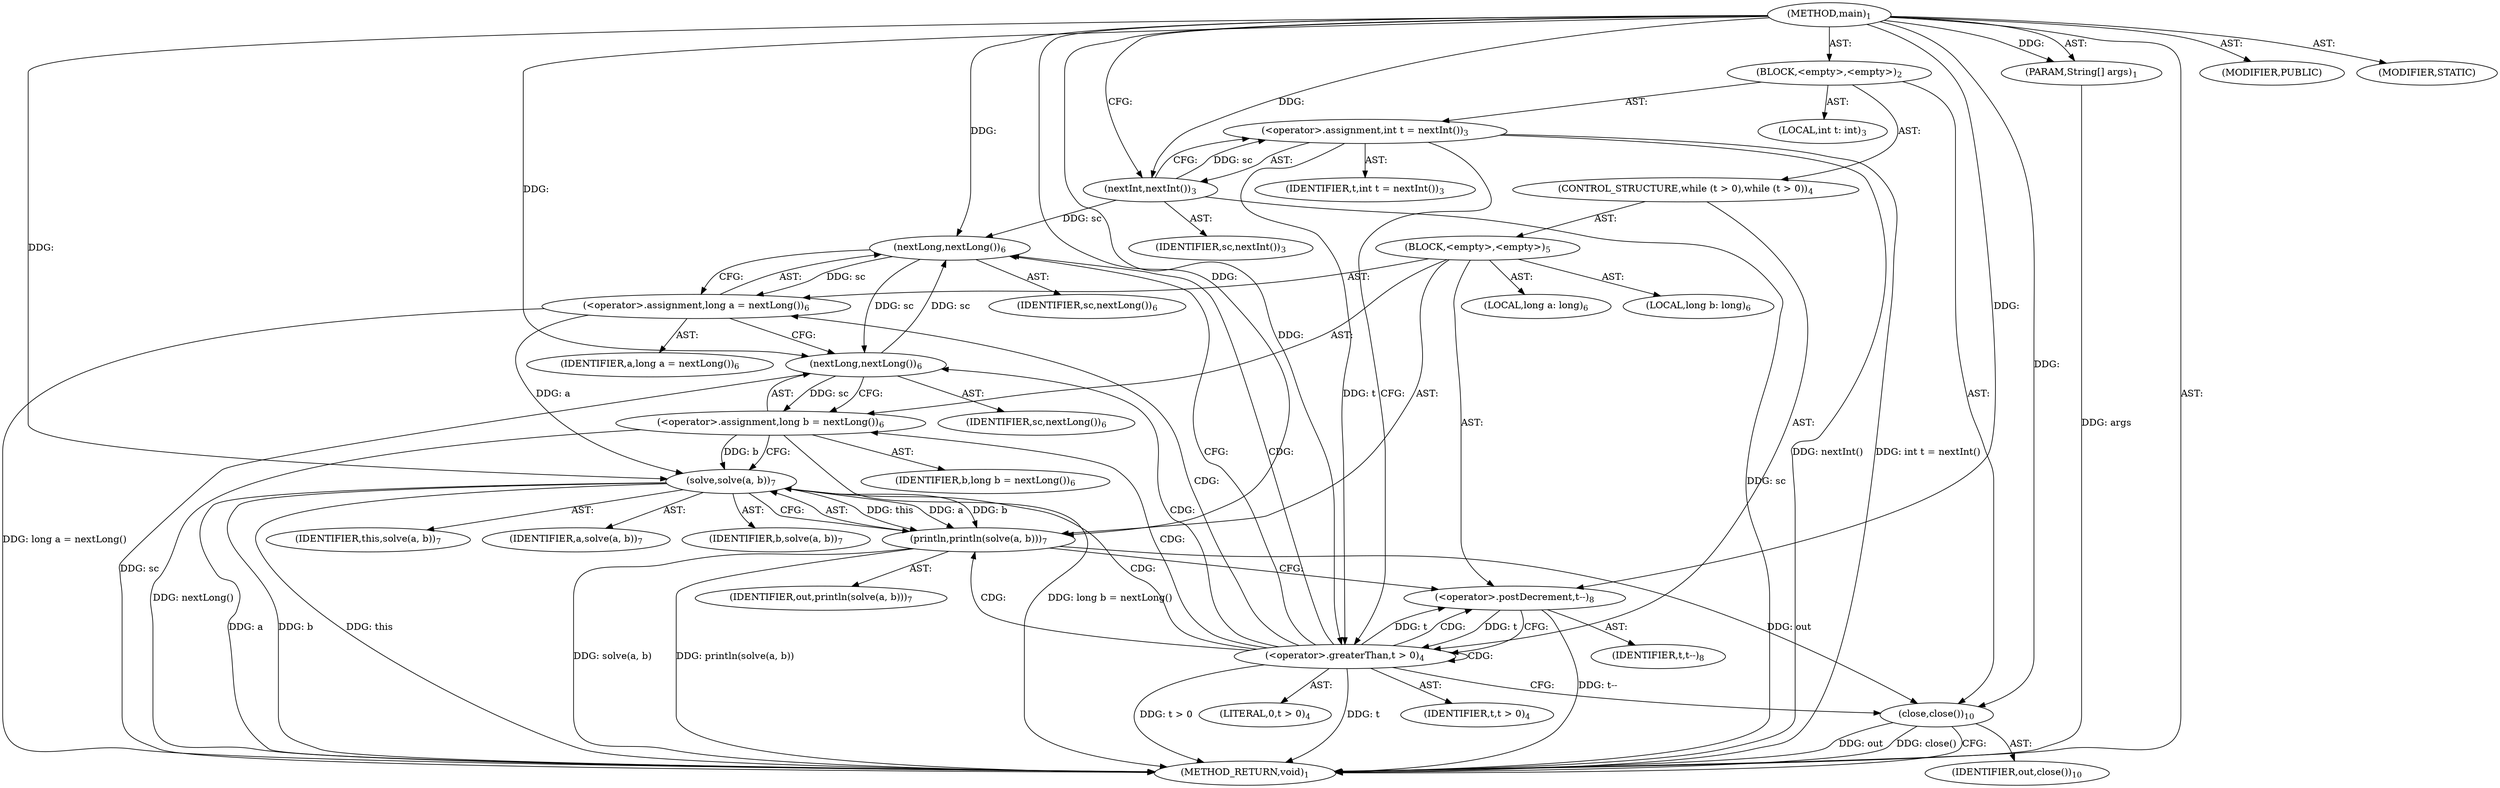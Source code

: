 digraph "main" {  
"17" [label = <(METHOD,main)<SUB>1</SUB>> ]
"18" [label = <(PARAM,String[] args)<SUB>1</SUB>> ]
"19" [label = <(BLOCK,&lt;empty&gt;,&lt;empty&gt;)<SUB>2</SUB>> ]
"20" [label = <(LOCAL,int t: int)<SUB>3</SUB>> ]
"21" [label = <(&lt;operator&gt;.assignment,int t = nextInt())<SUB>3</SUB>> ]
"22" [label = <(IDENTIFIER,t,int t = nextInt())<SUB>3</SUB>> ]
"23" [label = <(nextInt,nextInt())<SUB>3</SUB>> ]
"24" [label = <(IDENTIFIER,sc,nextInt())<SUB>3</SUB>> ]
"25" [label = <(CONTROL_STRUCTURE,while (t &gt; 0),while (t &gt; 0))<SUB>4</SUB>> ]
"26" [label = <(&lt;operator&gt;.greaterThan,t &gt; 0)<SUB>4</SUB>> ]
"27" [label = <(IDENTIFIER,t,t &gt; 0)<SUB>4</SUB>> ]
"28" [label = <(LITERAL,0,t &gt; 0)<SUB>4</SUB>> ]
"29" [label = <(BLOCK,&lt;empty&gt;,&lt;empty&gt;)<SUB>5</SUB>> ]
"30" [label = <(LOCAL,long a: long)<SUB>6</SUB>> ]
"31" [label = <(LOCAL,long b: long)<SUB>6</SUB>> ]
"32" [label = <(&lt;operator&gt;.assignment,long a = nextLong())<SUB>6</SUB>> ]
"33" [label = <(IDENTIFIER,a,long a = nextLong())<SUB>6</SUB>> ]
"34" [label = <(nextLong,nextLong())<SUB>6</SUB>> ]
"35" [label = <(IDENTIFIER,sc,nextLong())<SUB>6</SUB>> ]
"36" [label = <(&lt;operator&gt;.assignment,long b = nextLong())<SUB>6</SUB>> ]
"37" [label = <(IDENTIFIER,b,long b = nextLong())<SUB>6</SUB>> ]
"38" [label = <(nextLong,nextLong())<SUB>6</SUB>> ]
"39" [label = <(IDENTIFIER,sc,nextLong())<SUB>6</SUB>> ]
"40" [label = <(println,println(solve(a, b)))<SUB>7</SUB>> ]
"41" [label = <(IDENTIFIER,out,println(solve(a, b)))<SUB>7</SUB>> ]
"42" [label = <(solve,solve(a, b))<SUB>7</SUB>> ]
"43" [label = <(IDENTIFIER,this,solve(a, b))<SUB>7</SUB>> ]
"44" [label = <(IDENTIFIER,a,solve(a, b))<SUB>7</SUB>> ]
"45" [label = <(IDENTIFIER,b,solve(a, b))<SUB>7</SUB>> ]
"46" [label = <(&lt;operator&gt;.postDecrement,t--)<SUB>8</SUB>> ]
"47" [label = <(IDENTIFIER,t,t--)<SUB>8</SUB>> ]
"48" [label = <(close,close())<SUB>10</SUB>> ]
"49" [label = <(IDENTIFIER,out,close())<SUB>10</SUB>> ]
"50" [label = <(MODIFIER,PUBLIC)> ]
"51" [label = <(MODIFIER,STATIC)> ]
"52" [label = <(METHOD_RETURN,void)<SUB>1</SUB>> ]
  "17" -> "18"  [ label = "AST: "] 
  "17" -> "19"  [ label = "AST: "] 
  "17" -> "50"  [ label = "AST: "] 
  "17" -> "51"  [ label = "AST: "] 
  "17" -> "52"  [ label = "AST: "] 
  "19" -> "20"  [ label = "AST: "] 
  "19" -> "21"  [ label = "AST: "] 
  "19" -> "25"  [ label = "AST: "] 
  "19" -> "48"  [ label = "AST: "] 
  "21" -> "22"  [ label = "AST: "] 
  "21" -> "23"  [ label = "AST: "] 
  "23" -> "24"  [ label = "AST: "] 
  "25" -> "26"  [ label = "AST: "] 
  "25" -> "29"  [ label = "AST: "] 
  "26" -> "27"  [ label = "AST: "] 
  "26" -> "28"  [ label = "AST: "] 
  "29" -> "30"  [ label = "AST: "] 
  "29" -> "31"  [ label = "AST: "] 
  "29" -> "32"  [ label = "AST: "] 
  "29" -> "36"  [ label = "AST: "] 
  "29" -> "40"  [ label = "AST: "] 
  "29" -> "46"  [ label = "AST: "] 
  "32" -> "33"  [ label = "AST: "] 
  "32" -> "34"  [ label = "AST: "] 
  "34" -> "35"  [ label = "AST: "] 
  "36" -> "37"  [ label = "AST: "] 
  "36" -> "38"  [ label = "AST: "] 
  "38" -> "39"  [ label = "AST: "] 
  "40" -> "41"  [ label = "AST: "] 
  "40" -> "42"  [ label = "AST: "] 
  "42" -> "43"  [ label = "AST: "] 
  "42" -> "44"  [ label = "AST: "] 
  "42" -> "45"  [ label = "AST: "] 
  "46" -> "47"  [ label = "AST: "] 
  "48" -> "49"  [ label = "AST: "] 
  "21" -> "26"  [ label = "CFG: "] 
  "48" -> "52"  [ label = "CFG: "] 
  "23" -> "21"  [ label = "CFG: "] 
  "26" -> "34"  [ label = "CFG: "] 
  "26" -> "48"  [ label = "CFG: "] 
  "32" -> "38"  [ label = "CFG: "] 
  "36" -> "42"  [ label = "CFG: "] 
  "40" -> "46"  [ label = "CFG: "] 
  "46" -> "26"  [ label = "CFG: "] 
  "34" -> "32"  [ label = "CFG: "] 
  "38" -> "36"  [ label = "CFG: "] 
  "42" -> "40"  [ label = "CFG: "] 
  "17" -> "23"  [ label = "CFG: "] 
  "18" -> "52"  [ label = "DDG: args"] 
  "23" -> "52"  [ label = "DDG: sc"] 
  "21" -> "52"  [ label = "DDG: nextInt()"] 
  "21" -> "52"  [ label = "DDG: int t = nextInt()"] 
  "26" -> "52"  [ label = "DDG: t"] 
  "26" -> "52"  [ label = "DDG: t &gt; 0"] 
  "48" -> "52"  [ label = "DDG: out"] 
  "48" -> "52"  [ label = "DDG: close()"] 
  "32" -> "52"  [ label = "DDG: long a = nextLong()"] 
  "38" -> "52"  [ label = "DDG: sc"] 
  "36" -> "52"  [ label = "DDG: nextLong()"] 
  "36" -> "52"  [ label = "DDG: long b = nextLong()"] 
  "42" -> "52"  [ label = "DDG: a"] 
  "42" -> "52"  [ label = "DDG: b"] 
  "40" -> "52"  [ label = "DDG: solve(a, b)"] 
  "40" -> "52"  [ label = "DDG: println(solve(a, b))"] 
  "46" -> "52"  [ label = "DDG: t--"] 
  "42" -> "52"  [ label = "DDG: this"] 
  "17" -> "18"  [ label = "DDG: "] 
  "23" -> "21"  [ label = "DDG: sc"] 
  "40" -> "48"  [ label = "DDG: out"] 
  "17" -> "48"  [ label = "DDG: "] 
  "17" -> "23"  [ label = "DDG: "] 
  "21" -> "26"  [ label = "DDG: t"] 
  "46" -> "26"  [ label = "DDG: t"] 
  "17" -> "26"  [ label = "DDG: "] 
  "34" -> "32"  [ label = "DDG: sc"] 
  "38" -> "36"  [ label = "DDG: sc"] 
  "17" -> "40"  [ label = "DDG: "] 
  "42" -> "40"  [ label = "DDG: this"] 
  "42" -> "40"  [ label = "DDG: a"] 
  "42" -> "40"  [ label = "DDG: b"] 
  "26" -> "46"  [ label = "DDG: t"] 
  "17" -> "46"  [ label = "DDG: "] 
  "23" -> "34"  [ label = "DDG: sc"] 
  "38" -> "34"  [ label = "DDG: sc"] 
  "17" -> "34"  [ label = "DDG: "] 
  "34" -> "38"  [ label = "DDG: sc"] 
  "17" -> "38"  [ label = "DDG: "] 
  "17" -> "42"  [ label = "DDG: "] 
  "32" -> "42"  [ label = "DDG: a"] 
  "36" -> "42"  [ label = "DDG: b"] 
  "26" -> "40"  [ label = "CDG: "] 
  "26" -> "34"  [ label = "CDG: "] 
  "26" -> "32"  [ label = "CDG: "] 
  "26" -> "26"  [ label = "CDG: "] 
  "26" -> "42"  [ label = "CDG: "] 
  "26" -> "36"  [ label = "CDG: "] 
  "26" -> "46"  [ label = "CDG: "] 
  "26" -> "38"  [ label = "CDG: "] 
}
